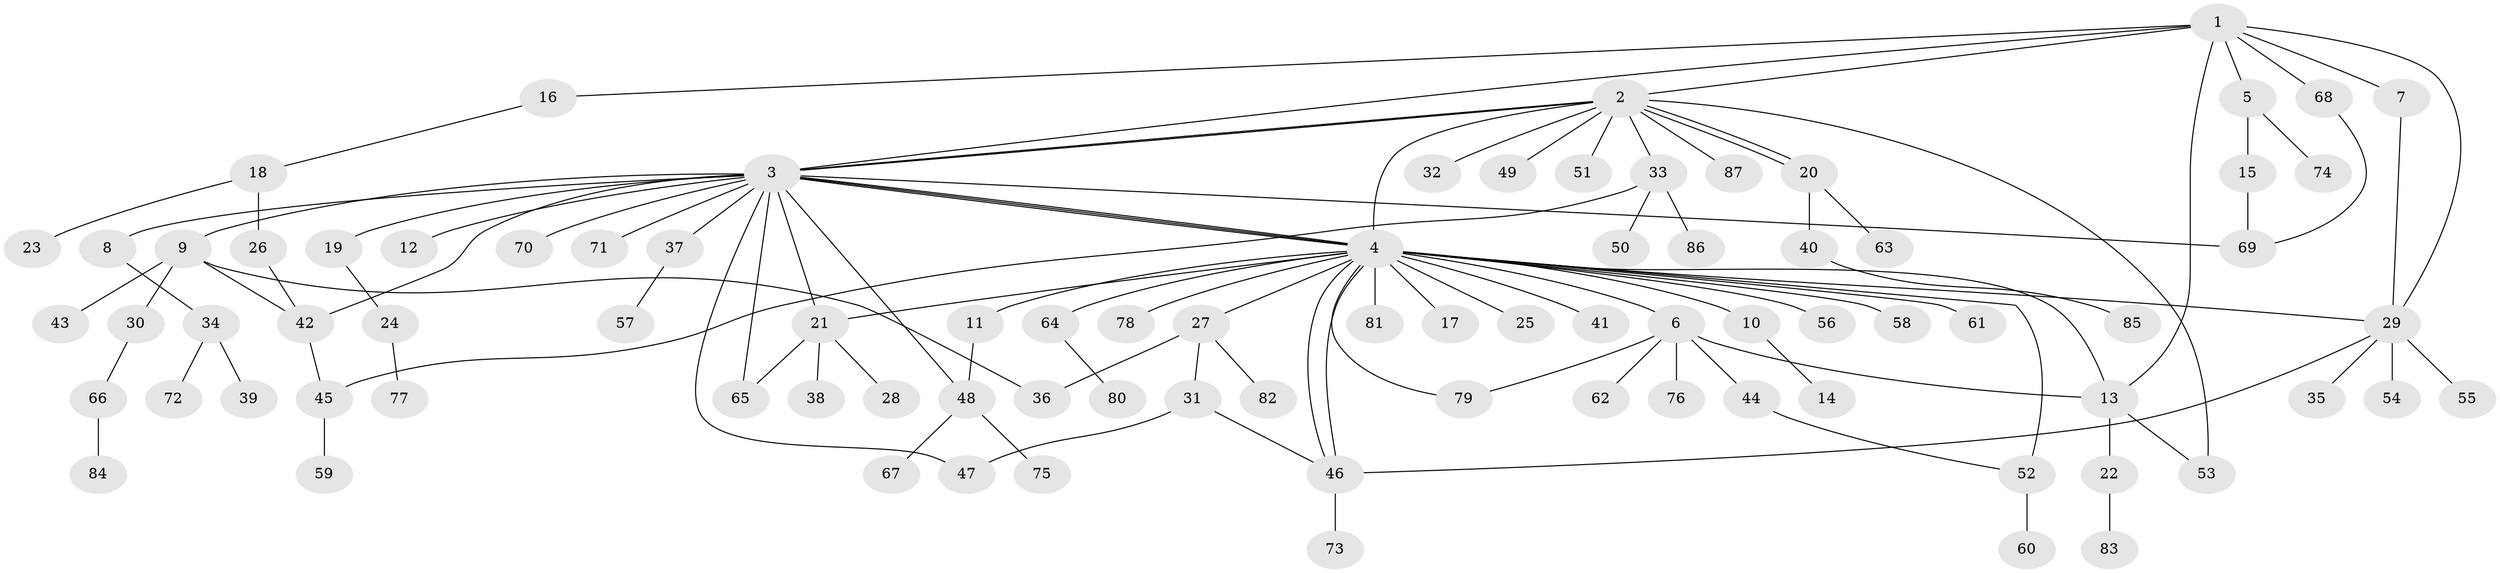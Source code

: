 // Generated by graph-tools (version 1.1) at 2025/49/03/09/25 03:49:47]
// undirected, 87 vertices, 112 edges
graph export_dot {
graph [start="1"]
  node [color=gray90,style=filled];
  1;
  2;
  3;
  4;
  5;
  6;
  7;
  8;
  9;
  10;
  11;
  12;
  13;
  14;
  15;
  16;
  17;
  18;
  19;
  20;
  21;
  22;
  23;
  24;
  25;
  26;
  27;
  28;
  29;
  30;
  31;
  32;
  33;
  34;
  35;
  36;
  37;
  38;
  39;
  40;
  41;
  42;
  43;
  44;
  45;
  46;
  47;
  48;
  49;
  50;
  51;
  52;
  53;
  54;
  55;
  56;
  57;
  58;
  59;
  60;
  61;
  62;
  63;
  64;
  65;
  66;
  67;
  68;
  69;
  70;
  71;
  72;
  73;
  74;
  75;
  76;
  77;
  78;
  79;
  80;
  81;
  82;
  83;
  84;
  85;
  86;
  87;
  1 -- 2;
  1 -- 3;
  1 -- 5;
  1 -- 7;
  1 -- 13;
  1 -- 16;
  1 -- 29;
  1 -- 68;
  2 -- 3;
  2 -- 3;
  2 -- 4;
  2 -- 20;
  2 -- 20;
  2 -- 32;
  2 -- 33;
  2 -- 49;
  2 -- 51;
  2 -- 53;
  2 -- 87;
  3 -- 4;
  3 -- 4;
  3 -- 4;
  3 -- 8;
  3 -- 9;
  3 -- 12;
  3 -- 19;
  3 -- 21;
  3 -- 37;
  3 -- 42;
  3 -- 47;
  3 -- 48;
  3 -- 65;
  3 -- 69;
  3 -- 70;
  3 -- 71;
  4 -- 6;
  4 -- 10;
  4 -- 11;
  4 -- 13;
  4 -- 17;
  4 -- 21;
  4 -- 25;
  4 -- 27;
  4 -- 29;
  4 -- 41;
  4 -- 46;
  4 -- 46;
  4 -- 52;
  4 -- 56;
  4 -- 58;
  4 -- 61;
  4 -- 64;
  4 -- 78;
  4 -- 79;
  4 -- 81;
  5 -- 15;
  5 -- 74;
  6 -- 13;
  6 -- 44;
  6 -- 62;
  6 -- 76;
  6 -- 79;
  7 -- 29;
  8 -- 34;
  9 -- 30;
  9 -- 36;
  9 -- 42;
  9 -- 43;
  10 -- 14;
  11 -- 48;
  13 -- 22;
  13 -- 53;
  15 -- 69;
  16 -- 18;
  18 -- 23;
  18 -- 26;
  19 -- 24;
  20 -- 40;
  20 -- 63;
  21 -- 28;
  21 -- 38;
  21 -- 65;
  22 -- 83;
  24 -- 77;
  26 -- 42;
  27 -- 31;
  27 -- 36;
  27 -- 82;
  29 -- 35;
  29 -- 46;
  29 -- 54;
  29 -- 55;
  30 -- 66;
  31 -- 46;
  31 -- 47;
  33 -- 45;
  33 -- 50;
  33 -- 86;
  34 -- 39;
  34 -- 72;
  37 -- 57;
  40 -- 85;
  42 -- 45;
  44 -- 52;
  45 -- 59;
  46 -- 73;
  48 -- 67;
  48 -- 75;
  52 -- 60;
  64 -- 80;
  66 -- 84;
  68 -- 69;
}
